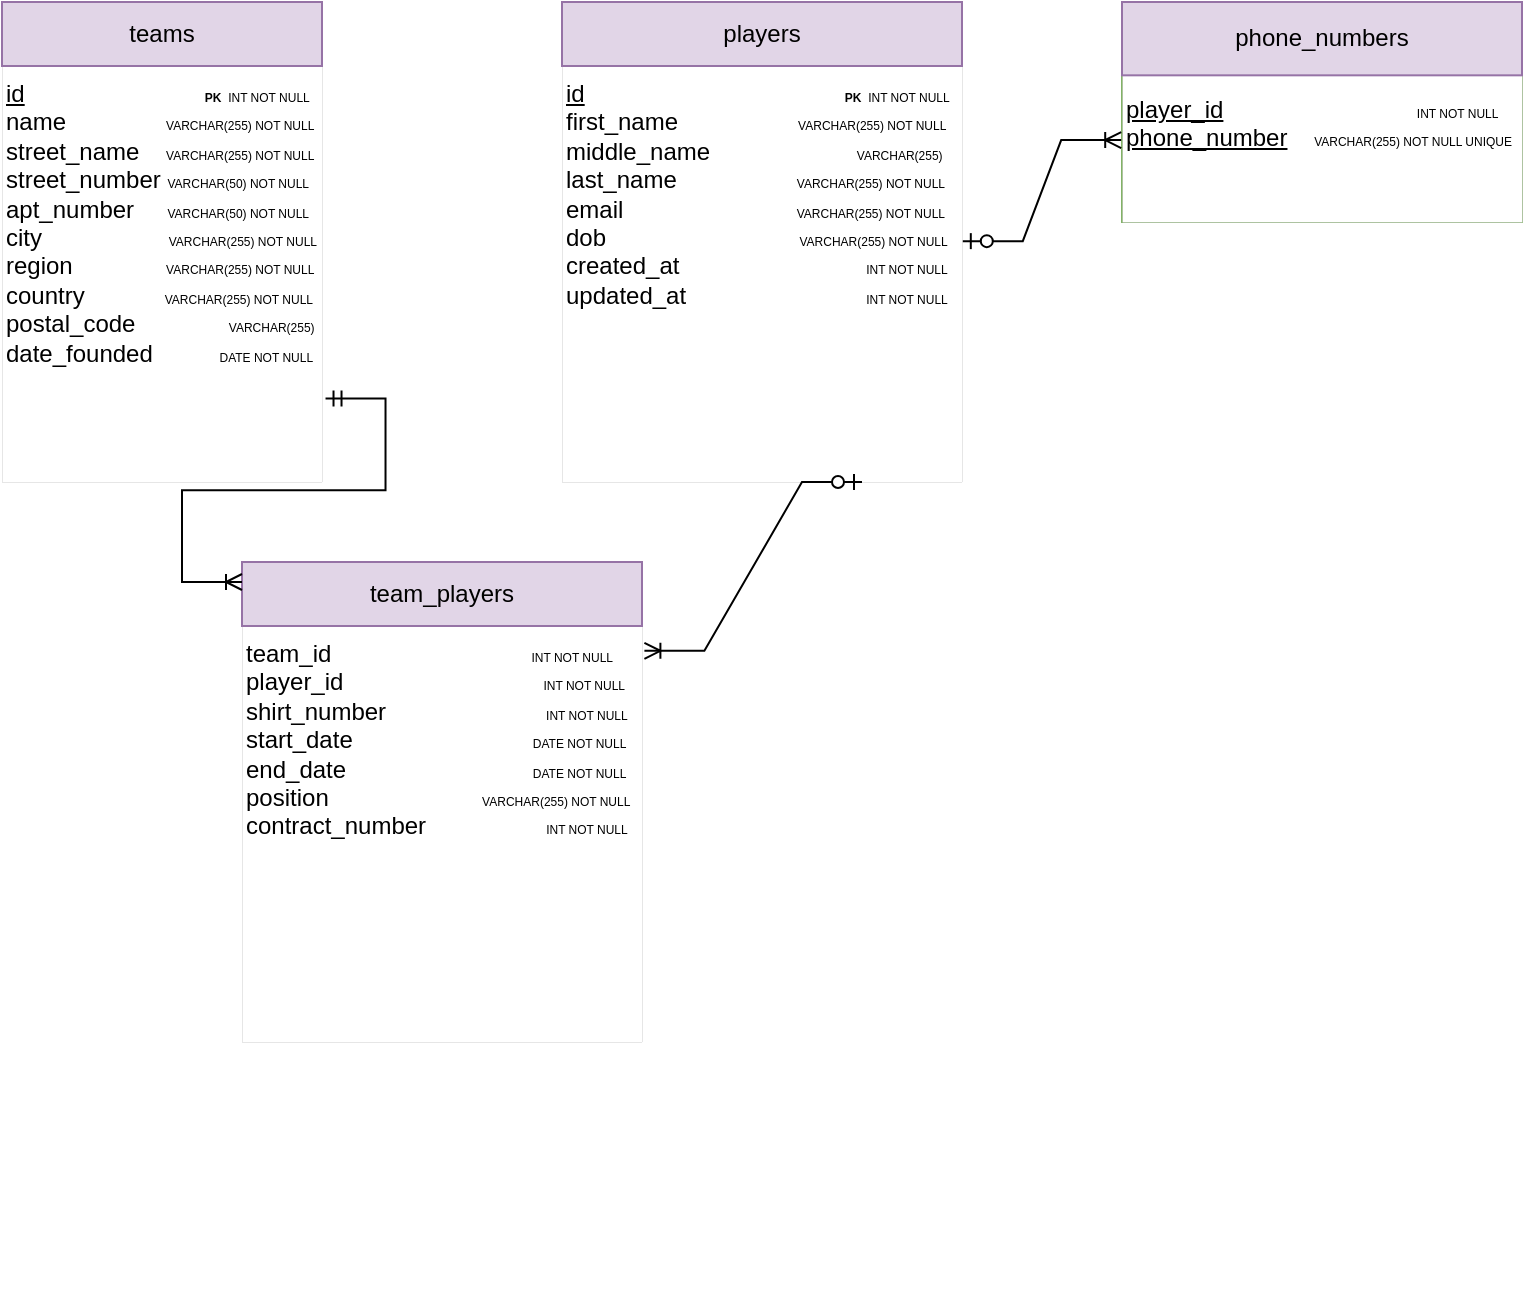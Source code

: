<mxfile version="15.5.4" type="github">
  <diagram id="R2lEEEUBdFMjLlhIrx00" name="Page-1">
    <mxGraphModel dx="1113" dy="593" grid="1" gridSize="10" guides="1" tooltips="1" connect="1" arrows="1" fold="1" page="1" pageScale="1" pageWidth="850" pageHeight="1100" math="0" shadow="0" extFonts="Permanent Marker^https://fonts.googleapis.com/css?family=Permanent+Marker">
      <root>
        <mxCell id="0" />
        <mxCell id="1" parent="0" />
        <mxCell id="L8n1mMDHpralEgCooVkZ-1" value="" style="group" vertex="1" connectable="0" parent="1">
          <mxGeometry x="80" y="40" width="160" height="240" as="geometry" />
        </mxCell>
        <mxCell id="L8n1mMDHpralEgCooVkZ-2" value="" style="group" vertex="1" connectable="0" parent="L8n1mMDHpralEgCooVkZ-1">
          <mxGeometry width="160" height="240" as="geometry" />
        </mxCell>
        <mxCell id="L8n1mMDHpralEgCooVkZ-3" value="" style="rounded=0;whiteSpace=wrap;html=1;strokeWidth=0;align=left;" vertex="1" parent="L8n1mMDHpralEgCooVkZ-2">
          <mxGeometry width="160" height="240" as="geometry" />
        </mxCell>
        <mxCell id="L8n1mMDHpralEgCooVkZ-4" value="teams" style="rounded=0;whiteSpace=wrap;html=1;fillColor=#e1d5e7;strokeColor=#9673a6;" vertex="1" parent="L8n1mMDHpralEgCooVkZ-2">
          <mxGeometry width="160" height="32" as="geometry" />
        </mxCell>
        <mxCell id="L8n1mMDHpralEgCooVkZ-5" value="&lt;u&gt;id&lt;/u&gt;&amp;nbsp; &amp;nbsp; &amp;nbsp; &amp;nbsp;&lt;span&gt;	&lt;/span&gt;&amp;nbsp; &amp;nbsp; &amp;nbsp; &amp;nbsp; &amp;nbsp; &amp;nbsp; &amp;nbsp; &amp;nbsp; &amp;nbsp; &amp;nbsp;&lt;font style=&quot;font-size: 6px&quot;&gt;&lt;b&gt;PK&lt;/b&gt;&lt;/font&gt;&amp;nbsp;&lt;font style=&quot;font-size: 6px&quot;&gt;INT NOT NULL&lt;/font&gt;&lt;br&gt;name&amp;nbsp; &amp;nbsp; &amp;nbsp; &amp;nbsp; &amp;nbsp; &amp;nbsp; &amp;nbsp; &amp;nbsp;&lt;font style=&quot;font-size: 6px&quot;&gt;VARCHAR(255) NOT NULL&lt;/font&gt;&lt;br&gt;street_name&amp;nbsp; &amp;nbsp;&amp;nbsp;&lt;span style=&quot;font-size: 6px&quot;&gt;VARCHAR(255) NOT NULL&lt;/span&gt;&lt;br&gt;&lt;span&gt;&lt;/span&gt;&lt;span&gt;&lt;/span&gt;street_number&amp;nbsp;&lt;span style=&quot;font-size: 6px&quot;&gt;VARCHAR(50) NOT NULL&lt;/span&gt;&lt;br&gt;apt_number&amp;nbsp; &amp;nbsp; &amp;nbsp;&lt;span style=&quot;font-size: 6px&quot;&gt;VARCHAR(50) NOT NULL&lt;/span&gt;&lt;br&gt;city&amp;nbsp; &amp;nbsp; &amp;nbsp; &amp;nbsp; &amp;nbsp; &amp;nbsp; &amp;nbsp; &amp;nbsp; &amp;nbsp; &amp;nbsp;&lt;span&gt;&lt;/span&gt;&lt;span style=&quot;font-size: 6px&quot;&gt;VARCHAR(255) NOT NULL&lt;/span&gt;&lt;br&gt;region&amp;nbsp; &amp;nbsp; &amp;nbsp; &amp;nbsp; &amp;nbsp; &amp;nbsp; &amp;nbsp;&amp;nbsp;&lt;span style=&quot;font-size: 6px&quot;&gt;VARCHAR(255) NOT NULL&lt;/span&gt;&lt;br&gt;country&amp;nbsp; &amp;nbsp; &amp;nbsp; &amp;nbsp; &amp;nbsp; &amp;nbsp;&amp;nbsp;&lt;span style=&quot;font-size: 6px&quot;&gt;VARCHAR(255) NOT NULL&lt;/span&gt;&lt;br&gt;postal_code&amp;nbsp; &amp;nbsp; &amp;nbsp; &amp;nbsp; &amp;nbsp; &amp;nbsp; &amp;nbsp;&amp;nbsp;&lt;span style=&quot;font-size: 6px&quot;&gt;VARCHAR(255)&amp;nbsp;&lt;/span&gt;&lt;br&gt;date_founded&amp;nbsp; &amp;nbsp; &amp;nbsp; &amp;nbsp; &amp;nbsp;&amp;nbsp;&lt;font style=&quot;font-size: 6px&quot;&gt;DATE NOT NULL&lt;/font&gt;" style="text;html=1;strokeColor=none;fillColor=none;align=left;verticalAlign=top;whiteSpace=wrap;rounded=0;" vertex="1" parent="L8n1mMDHpralEgCooVkZ-1">
          <mxGeometry y="32" width="160" height="208" as="geometry" />
        </mxCell>
        <mxCell id="L8n1mMDHpralEgCooVkZ-6" value="" style="group" vertex="1" connectable="0" parent="1">
          <mxGeometry x="360" y="40" width="200" height="370" as="geometry" />
        </mxCell>
        <mxCell id="L8n1mMDHpralEgCooVkZ-7" value="" style="group" vertex="1" connectable="0" parent="L8n1mMDHpralEgCooVkZ-6">
          <mxGeometry width="200" height="240" as="geometry" />
        </mxCell>
        <mxCell id="L8n1mMDHpralEgCooVkZ-8" value="" style="rounded=0;whiteSpace=wrap;html=1;strokeWidth=0;align=left;" vertex="1" parent="L8n1mMDHpralEgCooVkZ-7">
          <mxGeometry width="200" height="240" as="geometry" />
        </mxCell>
        <mxCell id="L8n1mMDHpralEgCooVkZ-9" value="players" style="rounded=0;whiteSpace=wrap;html=1;fillColor=#e1d5e7;strokeColor=#9673a6;" vertex="1" parent="L8n1mMDHpralEgCooVkZ-7">
          <mxGeometry width="200" height="32" as="geometry" />
        </mxCell>
        <mxCell id="L8n1mMDHpralEgCooVkZ-10" value="&lt;u&gt;id&lt;/u&gt;&amp;nbsp; &amp;nbsp; &amp;nbsp; &amp;nbsp; &amp;nbsp;				&amp;nbsp;&amp;nbsp;&amp;nbsp; &amp;nbsp; &amp;nbsp; &amp;nbsp; &amp;nbsp; &amp;nbsp; &amp;nbsp; &amp;nbsp; &amp;nbsp; &amp;nbsp; &amp;nbsp; &amp;nbsp; &amp;nbsp; &amp;nbsp;&lt;font style=&quot;font-size: 6px&quot;&gt;&lt;b&gt;PK&lt;/b&gt;&lt;/font&gt;&amp;nbsp;&lt;span style=&quot;font-size: 6px&quot;&gt;INT NOT NULL&lt;/span&gt;&lt;br&gt;first_name&amp;nbsp; &amp;nbsp; &amp;nbsp; &amp;nbsp; &amp;nbsp; &amp;nbsp; &amp;nbsp; &amp;nbsp; &amp;nbsp;&amp;nbsp;&lt;span style=&quot;font-size: 6px&quot;&gt;VARCHAR(255) NOT NULL&lt;/span&gt;&lt;br&gt;middle_name&amp;nbsp; &amp;nbsp; &amp;nbsp; &amp;nbsp; &amp;nbsp; &amp;nbsp; &amp;nbsp; &amp;nbsp; &amp;nbsp; &amp;nbsp; &amp;nbsp; &lt;span style=&quot;font-size: 6px&quot;&gt;VARCHAR(255)&lt;/span&gt;&lt;br&gt;last_name&amp;nbsp; &amp;nbsp; &amp;nbsp; &amp;nbsp; &amp;nbsp; &amp;nbsp; &amp;nbsp; &amp;nbsp; &amp;nbsp;&amp;nbsp;&lt;span style=&quot;font-size: 6px&quot;&gt;VARCHAR(255) NOT NULL&lt;/span&gt;&lt;br&gt;email&amp;nbsp; &amp;nbsp; &amp;nbsp; &amp;nbsp; &amp;nbsp; &amp;nbsp; &amp;nbsp; &amp;nbsp; &amp;nbsp; &amp;nbsp; &amp;nbsp; &amp;nbsp; &amp;nbsp;&amp;nbsp;&lt;span style=&quot;font-size: 6px&quot;&gt;VARCHAR(255) NOT NULL&lt;/span&gt;&lt;br&gt;dob&amp;nbsp; &amp;nbsp; &amp;nbsp; &amp;nbsp; &amp;nbsp; &amp;nbsp; &amp;nbsp; &amp;nbsp; &amp;nbsp; &amp;nbsp; &amp;nbsp; &amp;nbsp; &amp;nbsp; &amp;nbsp; &amp;nbsp;&lt;span style=&quot;font-size: 6px&quot;&gt;VARCHAR(255) NOT NULL&lt;/span&gt;&lt;br&gt;created_at&amp;nbsp; &amp;nbsp; &amp;nbsp; &amp;nbsp; &amp;nbsp; &amp;nbsp; &amp;nbsp; &amp;nbsp; &amp;nbsp; &amp;nbsp; &amp;nbsp; &amp;nbsp; &amp;nbsp; &amp;nbsp;&amp;nbsp;&lt;span style=&quot;font-size: 6px&quot;&gt;INT NOT NULL&lt;/span&gt;&lt;br&gt;updated_at&amp;nbsp; &amp;nbsp; &amp;nbsp; &amp;nbsp; &amp;nbsp; &amp;nbsp; &amp;nbsp; &amp;nbsp; &amp;nbsp; &amp;nbsp; &amp;nbsp; &amp;nbsp; &amp;nbsp; &amp;nbsp;&lt;span style=&quot;font-size: 6px&quot;&gt;INT NOT NULL&lt;/span&gt;" style="text;html=1;strokeColor=none;fillColor=none;align=left;verticalAlign=top;whiteSpace=wrap;rounded=0;" vertex="1" parent="L8n1mMDHpralEgCooVkZ-6">
          <mxGeometry y="32" width="200" height="208" as="geometry" />
        </mxCell>
        <mxCell id="L8n1mMDHpralEgCooVkZ-11" value="" style="group;fillColor=#d5e8d4;strokeColor=#82b366;" vertex="1" connectable="0" parent="1">
          <mxGeometry x="640" y="40" width="200" height="110" as="geometry" />
        </mxCell>
        <mxCell id="L8n1mMDHpralEgCooVkZ-12" value="" style="group" vertex="1" connectable="0" parent="L8n1mMDHpralEgCooVkZ-11">
          <mxGeometry width="200" height="110" as="geometry" />
        </mxCell>
        <mxCell id="L8n1mMDHpralEgCooVkZ-13" value="" style="rounded=0;whiteSpace=wrap;html=1;strokeWidth=0;align=left;" vertex="1" parent="L8n1mMDHpralEgCooVkZ-12">
          <mxGeometry width="200" height="110" as="geometry" />
        </mxCell>
        <mxCell id="L8n1mMDHpralEgCooVkZ-14" value="phone_numbers" style="rounded=0;whiteSpace=wrap;html=1;fillColor=#e1d5e7;strokeColor=#9673a6;" vertex="1" parent="L8n1mMDHpralEgCooVkZ-12">
          <mxGeometry width="200" height="36.667" as="geometry" />
        </mxCell>
        <mxCell id="L8n1mMDHpralEgCooVkZ-15" value="&lt;u&gt;player_id&lt;/u&gt;&amp;nbsp; &amp;nbsp; &amp;nbsp;&amp;nbsp;&lt;span style=&quot;white-space: pre&quot;&gt;	&lt;/span&gt;&amp;nbsp; &amp;nbsp; &amp;nbsp; &amp;nbsp; &amp;nbsp; &amp;nbsp; &amp;nbsp; &amp;nbsp; &amp;nbsp; &amp;nbsp; &amp;nbsp;&amp;nbsp;&lt;span style=&quot;font-size: 6px&quot;&gt;INT NOT NULL&lt;/span&gt;&lt;br&gt;&lt;u&gt;phone_number&lt;/u&gt;&amp;nbsp; &amp;nbsp;&amp;nbsp;&lt;span style=&quot;font-size: 6px&quot;&gt;VARCHAR(255) NOT NULL UNIQUE&lt;/span&gt;" style="text;html=1;strokeColor=none;fillColor=none;align=left;verticalAlign=top;whiteSpace=wrap;rounded=0;" vertex="1" parent="L8n1mMDHpralEgCooVkZ-12">
          <mxGeometry y="40" width="200" height="70" as="geometry" />
        </mxCell>
        <mxCell id="L8n1mMDHpralEgCooVkZ-39" value="" style="edgeStyle=entityRelationEdgeStyle;fontSize=12;html=1;endArrow=ERoneToMany;startArrow=ERzeroToOne;rounded=0;entryX=-0.002;entryY=0.415;entryDx=0;entryDy=0;exitX=1.002;exitY=0.421;exitDx=0;exitDy=0;exitPerimeter=0;entryPerimeter=0;" edge="1" parent="1" source="L8n1mMDHpralEgCooVkZ-10" target="L8n1mMDHpralEgCooVkZ-15">
          <mxGeometry width="100" height="100" relative="1" as="geometry">
            <mxPoint x="460" y="180" as="sourcePoint" />
            <mxPoint x="560" y="80" as="targetPoint" />
          </mxGeometry>
        </mxCell>
        <mxCell id="L8n1mMDHpralEgCooVkZ-40" value="" style="group" vertex="1" connectable="0" parent="1">
          <mxGeometry x="200" y="320" width="200" height="370" as="geometry" />
        </mxCell>
        <mxCell id="L8n1mMDHpralEgCooVkZ-41" value="" style="group" vertex="1" connectable="0" parent="L8n1mMDHpralEgCooVkZ-40">
          <mxGeometry width="200" height="240" as="geometry" />
        </mxCell>
        <mxCell id="L8n1mMDHpralEgCooVkZ-42" value="" style="rounded=0;whiteSpace=wrap;html=1;strokeWidth=0;align=left;" vertex="1" parent="L8n1mMDHpralEgCooVkZ-41">
          <mxGeometry width="200" height="240" as="geometry" />
        </mxCell>
        <mxCell id="L8n1mMDHpralEgCooVkZ-43" value="team_players" style="rounded=0;whiteSpace=wrap;html=1;fillColor=#e1d5e7;strokeColor=#9673a6;" vertex="1" parent="L8n1mMDHpralEgCooVkZ-41">
          <mxGeometry width="200" height="32" as="geometry" />
        </mxCell>
        <mxCell id="L8n1mMDHpralEgCooVkZ-44" value="team_id&amp;nbsp; &amp;nbsp; &amp;nbsp; &amp;nbsp; &amp;nbsp; &amp;nbsp; &amp;nbsp; &amp;nbsp; &amp;nbsp; &amp;nbsp; &amp;nbsp; &amp;nbsp;&amp;nbsp;&lt;span style=&quot;white-space: pre&quot;&gt;	&lt;/span&gt;&amp;nbsp; &amp;nbsp; &amp;nbsp;&lt;span style=&quot;font-size: 6px&quot;&gt;INT NOT NULL&lt;/span&gt;&lt;br&gt;player_id&amp;nbsp; &amp;nbsp; &amp;nbsp; &amp;nbsp; &amp;nbsp; &amp;nbsp; &amp;nbsp; &amp;nbsp; &amp;nbsp; &amp;nbsp; &amp;nbsp; &amp;nbsp; &amp;nbsp; &amp;nbsp; &amp;nbsp; &lt;span style=&quot;font-size: 6px&quot;&gt;INT NOT NULL&lt;/span&gt;&lt;br&gt;shirt_number&amp;nbsp; &amp;nbsp; &amp;nbsp; &amp;nbsp; &amp;nbsp; &amp;nbsp; &amp;nbsp; &amp;nbsp; &amp;nbsp; &amp;nbsp; &amp;nbsp; &amp;nbsp;&amp;nbsp;&lt;span style=&quot;font-size: 6px&quot;&gt;INT NOT NULL&lt;/span&gt;&lt;br&gt;start_date&amp;nbsp; &amp;nbsp; &amp;nbsp; &amp;nbsp; &amp;nbsp; &amp;nbsp; &amp;nbsp; &amp;nbsp; &amp;nbsp; &amp;nbsp; &amp;nbsp; &amp;nbsp; &amp;nbsp; &amp;nbsp;&lt;span style=&quot;font-size: 6px&quot;&gt;DATE NOT NULL&lt;/span&gt;&lt;br&gt;end_date&amp;nbsp; &amp;nbsp; &amp;nbsp; &amp;nbsp; &amp;nbsp; &amp;nbsp; &amp;nbsp; &amp;nbsp; &amp;nbsp; &amp;nbsp; &amp;nbsp; &amp;nbsp; &amp;nbsp; &amp;nbsp;&amp;nbsp;&lt;span style=&quot;font-size: 6px&quot;&gt;DATE NOT NULL&lt;/span&gt;&lt;br&gt;position&amp;nbsp; &amp;nbsp; &amp;nbsp; &amp;nbsp; &amp;nbsp; &amp;nbsp; &amp;nbsp; &amp;nbsp; &amp;nbsp; &amp;nbsp; &amp;nbsp; &amp;nbsp;&lt;span style=&quot;font-size: 6px&quot;&gt;VARCHAR(255) NOT NULL&lt;/span&gt;&lt;br&gt;contract_number&amp;nbsp; &amp;nbsp; &amp;nbsp; &amp;nbsp; &amp;nbsp; &amp;nbsp; &amp;nbsp; &amp;nbsp; &amp;nbsp; &lt;span style=&quot;font-size: 6px&quot;&gt;INT NOT NULL&lt;/span&gt;" style="text;html=1;strokeColor=none;fillColor=none;align=left;verticalAlign=top;whiteSpace=wrap;rounded=0;" vertex="1" parent="L8n1mMDHpralEgCooVkZ-40">
          <mxGeometry y="32" width="200" height="148" as="geometry" />
        </mxCell>
        <mxCell id="L8n1mMDHpralEgCooVkZ-45" style="edgeStyle=orthogonalEdgeStyle;rounded=0;orthogonalLoop=1;jettySize=auto;html=1;exitX=0.5;exitY=1;exitDx=0;exitDy=0;fontSize=6;" edge="1" parent="L8n1mMDHpralEgCooVkZ-40" source="L8n1mMDHpralEgCooVkZ-44" target="L8n1mMDHpralEgCooVkZ-44">
          <mxGeometry relative="1" as="geometry" />
        </mxCell>
        <mxCell id="L8n1mMDHpralEgCooVkZ-46" value="" style="edgeStyle=entityRelationEdgeStyle;fontSize=12;html=1;endArrow=ERoneToMany;startArrow=ERmandOne;rounded=0;exitX=1.011;exitY=0.799;exitDx=0;exitDy=0;exitPerimeter=0;" edge="1" parent="1" source="L8n1mMDHpralEgCooVkZ-5">
          <mxGeometry width="100" height="100" relative="1" as="geometry">
            <mxPoint x="130" y="340" as="sourcePoint" />
            <mxPoint x="200" y="330" as="targetPoint" />
          </mxGeometry>
        </mxCell>
        <mxCell id="L8n1mMDHpralEgCooVkZ-48" value="" style="edgeStyle=entityRelationEdgeStyle;fontSize=12;html=1;endArrow=ERoneToMany;startArrow=ERzeroToOne;rounded=0;exitX=0.75;exitY=1;exitDx=0;exitDy=0;entryX=1.006;entryY=0.084;entryDx=0;entryDy=0;entryPerimeter=0;" edge="1" parent="1" source="L8n1mMDHpralEgCooVkZ-10" target="L8n1mMDHpralEgCooVkZ-44">
          <mxGeometry width="100" height="100" relative="1" as="geometry">
            <mxPoint x="320" y="420" as="sourcePoint" />
            <mxPoint x="420" y="320" as="targetPoint" />
          </mxGeometry>
        </mxCell>
      </root>
    </mxGraphModel>
  </diagram>
</mxfile>
